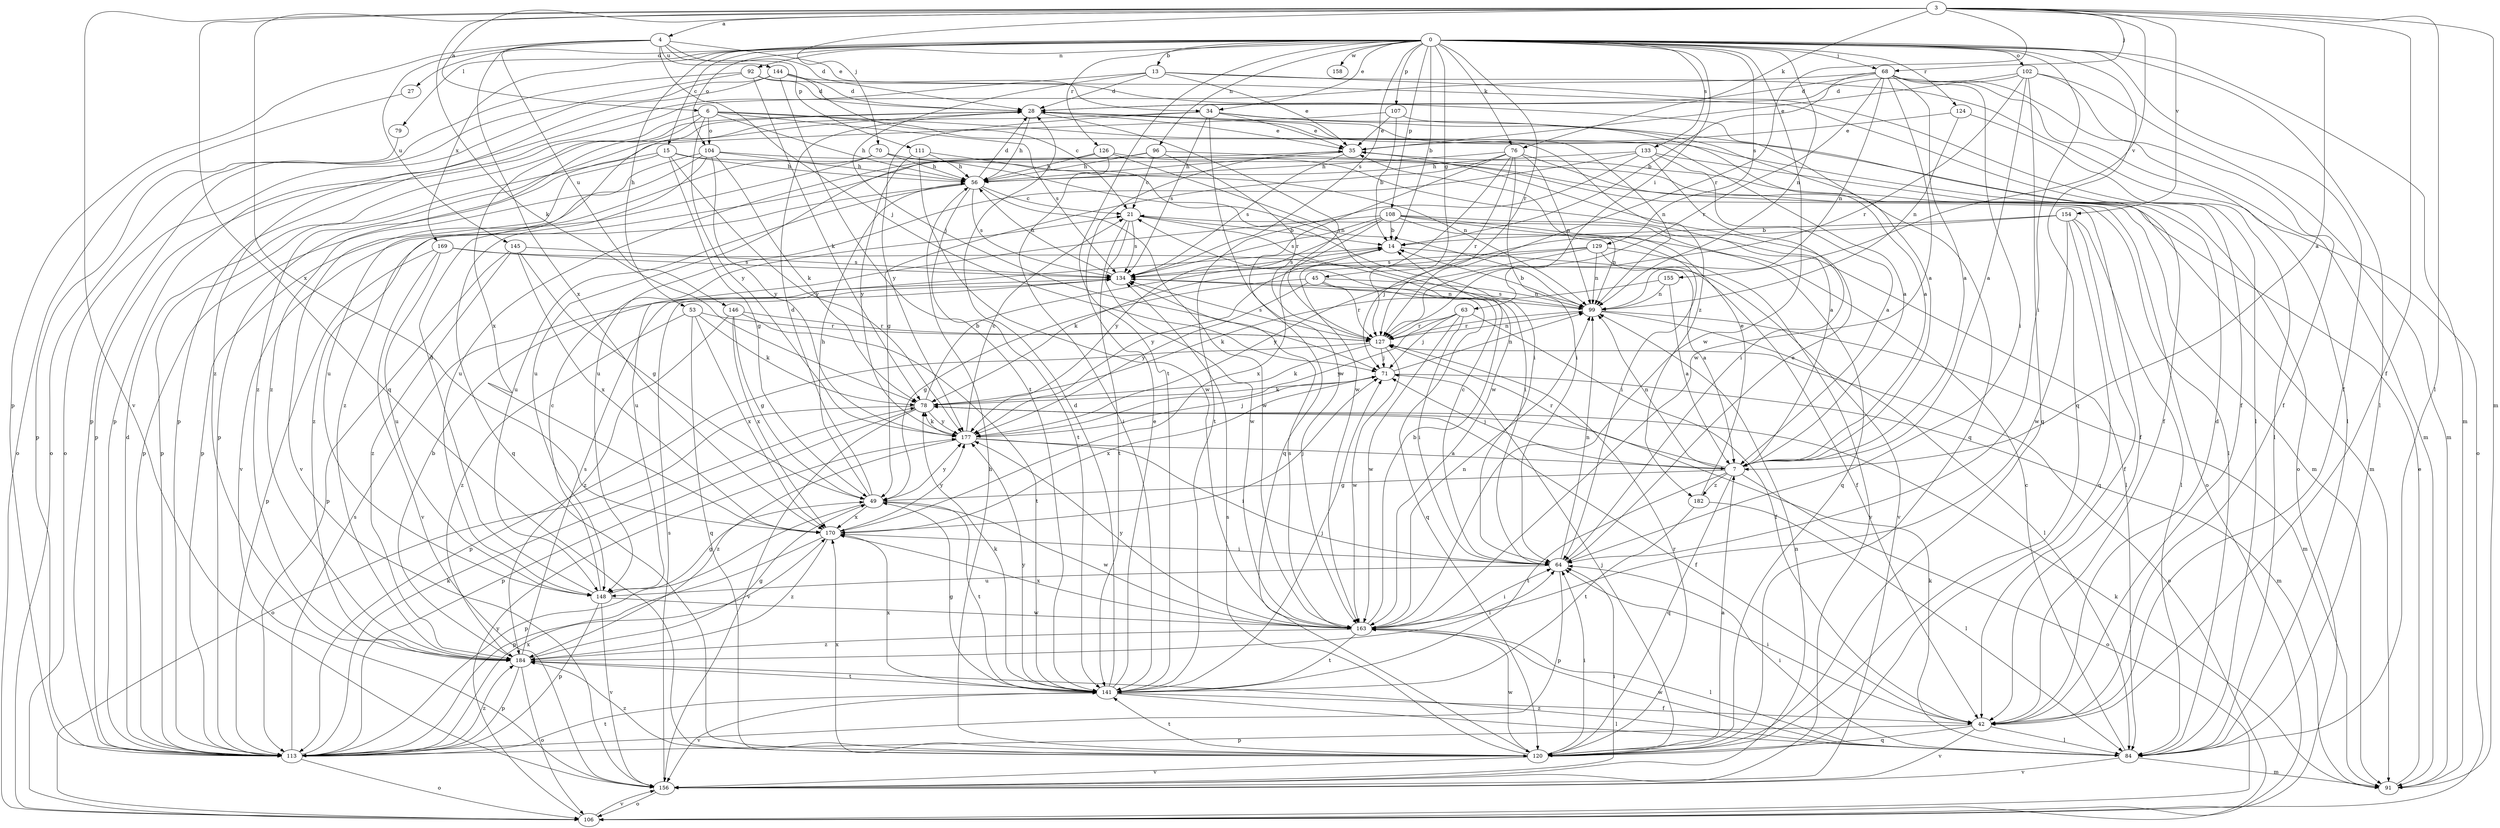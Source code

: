 strict digraph  {
0;
3;
4;
6;
7;
13;
14;
15;
21;
27;
28;
34;
35;
42;
45;
49;
53;
56;
63;
64;
68;
70;
71;
76;
78;
79;
84;
91;
92;
96;
99;
102;
104;
106;
107;
108;
111;
113;
120;
124;
126;
127;
129;
133;
134;
141;
144;
145;
146;
148;
154;
155;
156;
158;
163;
169;
170;
177;
182;
184;
0 -> 13  [label=b];
0 -> 14  [label=b];
0 -> 15  [label=c];
0 -> 27  [label=d];
0 -> 34  [label=e];
0 -> 42  [label=f];
0 -> 45  [label=g];
0 -> 53  [label=h];
0 -> 63  [label=i];
0 -> 64  [label=i];
0 -> 68  [label=j];
0 -> 76  [label=k];
0 -> 79  [label=l];
0 -> 84  [label=l];
0 -> 91  [label=m];
0 -> 92  [label=n];
0 -> 96  [label=n];
0 -> 99  [label=n];
0 -> 102  [label=o];
0 -> 104  [label=o];
0 -> 107  [label=p];
0 -> 108  [label=p];
0 -> 120  [label=q];
0 -> 124  [label=r];
0 -> 126  [label=r];
0 -> 127  [label=r];
0 -> 129  [label=s];
0 -> 133  [label=s];
0 -> 134  [label=s];
0 -> 141  [label=t];
0 -> 158  [label=w];
0 -> 163  [label=w];
0 -> 169  [label=x];
3 -> 4  [label=a];
3 -> 6  [label=a];
3 -> 7  [label=a];
3 -> 42  [label=f];
3 -> 68  [label=j];
3 -> 70  [label=j];
3 -> 76  [label=k];
3 -> 78  [label=k];
3 -> 84  [label=l];
3 -> 91  [label=m];
3 -> 120  [label=q];
3 -> 127  [label=r];
3 -> 154  [label=v];
3 -> 155  [label=v];
3 -> 156  [label=v];
3 -> 170  [label=x];
4 -> 28  [label=d];
4 -> 34  [label=e];
4 -> 71  [label=j];
4 -> 111  [label=p];
4 -> 113  [label=p];
4 -> 144  [label=u];
4 -> 145  [label=u];
4 -> 146  [label=u];
4 -> 170  [label=x];
6 -> 7  [label=a];
6 -> 56  [label=h];
6 -> 104  [label=o];
6 -> 113  [label=p];
6 -> 134  [label=s];
6 -> 170  [label=x];
6 -> 177  [label=y];
6 -> 182  [label=z];
7 -> 49  [label=g];
7 -> 71  [label=j];
7 -> 99  [label=n];
7 -> 106  [label=o];
7 -> 120  [label=q];
7 -> 127  [label=r];
7 -> 141  [label=t];
7 -> 182  [label=z];
13 -> 28  [label=d];
13 -> 35  [label=e];
13 -> 71  [label=j];
13 -> 84  [label=l];
13 -> 106  [label=o];
13 -> 113  [label=p];
14 -> 134  [label=s];
14 -> 156  [label=v];
14 -> 177  [label=y];
15 -> 49  [label=g];
15 -> 56  [label=h];
15 -> 84  [label=l];
15 -> 113  [label=p];
15 -> 156  [label=v];
15 -> 177  [label=y];
21 -> 14  [label=b];
21 -> 64  [label=i];
21 -> 134  [label=s];
21 -> 141  [label=t];
21 -> 163  [label=w];
27 -> 106  [label=o];
28 -> 35  [label=e];
28 -> 56  [label=h];
28 -> 99  [label=n];
28 -> 106  [label=o];
28 -> 127  [label=r];
28 -> 184  [label=z];
34 -> 7  [label=a];
34 -> 35  [label=e];
34 -> 42  [label=f];
34 -> 134  [label=s];
34 -> 163  [label=w];
34 -> 177  [label=y];
34 -> 184  [label=z];
35 -> 56  [label=h];
35 -> 134  [label=s];
35 -> 184  [label=z];
42 -> 28  [label=d];
42 -> 64  [label=i];
42 -> 84  [label=l];
42 -> 113  [label=p];
42 -> 120  [label=q];
42 -> 156  [label=v];
45 -> 49  [label=g];
45 -> 99  [label=n];
45 -> 120  [label=q];
45 -> 127  [label=r];
45 -> 177  [label=y];
49 -> 28  [label=d];
49 -> 56  [label=h];
49 -> 113  [label=p];
49 -> 141  [label=t];
49 -> 163  [label=w];
49 -> 170  [label=x];
49 -> 177  [label=y];
53 -> 78  [label=k];
53 -> 120  [label=q];
53 -> 127  [label=r];
53 -> 170  [label=x];
53 -> 184  [label=z];
56 -> 21  [label=c];
56 -> 28  [label=d];
56 -> 134  [label=s];
56 -> 141  [label=t];
56 -> 148  [label=u];
56 -> 163  [label=w];
56 -> 184  [label=z];
63 -> 42  [label=f];
63 -> 64  [label=i];
63 -> 71  [label=j];
63 -> 127  [label=r];
63 -> 163  [label=w];
63 -> 177  [label=y];
64 -> 21  [label=c];
64 -> 35  [label=e];
64 -> 99  [label=n];
64 -> 113  [label=p];
64 -> 148  [label=u];
68 -> 7  [label=a];
68 -> 14  [label=b];
68 -> 28  [label=d];
68 -> 64  [label=i];
68 -> 84  [label=l];
68 -> 91  [label=m];
68 -> 99  [label=n];
68 -> 113  [label=p];
68 -> 127  [label=r];
68 -> 163  [label=w];
70 -> 56  [label=h];
70 -> 64  [label=i];
70 -> 99  [label=n];
70 -> 113  [label=p];
70 -> 156  [label=v];
71 -> 78  [label=k];
71 -> 91  [label=m];
71 -> 99  [label=n];
71 -> 170  [label=x];
76 -> 49  [label=g];
76 -> 56  [label=h];
76 -> 64  [label=i];
76 -> 99  [label=n];
76 -> 106  [label=o];
76 -> 120  [label=q];
76 -> 127  [label=r];
76 -> 163  [label=w];
78 -> 14  [label=b];
78 -> 42  [label=f];
78 -> 106  [label=o];
78 -> 113  [label=p];
78 -> 156  [label=v];
78 -> 177  [label=y];
79 -> 113  [label=p];
84 -> 21  [label=c];
84 -> 64  [label=i];
84 -> 78  [label=k];
84 -> 91  [label=m];
84 -> 156  [label=v];
84 -> 163  [label=w];
84 -> 184  [label=z];
91 -> 35  [label=e];
91 -> 78  [label=k];
92 -> 7  [label=a];
92 -> 28  [label=d];
92 -> 78  [label=k];
92 -> 106  [label=o];
92 -> 113  [label=p];
96 -> 21  [label=c];
96 -> 56  [label=h];
96 -> 91  [label=m];
96 -> 127  [label=r];
96 -> 148  [label=u];
99 -> 14  [label=b];
99 -> 84  [label=l];
99 -> 91  [label=m];
99 -> 127  [label=r];
99 -> 134  [label=s];
102 -> 7  [label=a];
102 -> 28  [label=d];
102 -> 35  [label=e];
102 -> 42  [label=f];
102 -> 91  [label=m];
102 -> 120  [label=q];
102 -> 127  [label=r];
104 -> 42  [label=f];
104 -> 56  [label=h];
104 -> 78  [label=k];
104 -> 113  [label=p];
104 -> 120  [label=q];
104 -> 148  [label=u];
104 -> 177  [label=y];
106 -> 156  [label=v];
106 -> 177  [label=y];
107 -> 14  [label=b];
107 -> 35  [label=e];
107 -> 113  [label=p];
107 -> 120  [label=q];
108 -> 14  [label=b];
108 -> 64  [label=i];
108 -> 84  [label=l];
108 -> 99  [label=n];
108 -> 120  [label=q];
108 -> 134  [label=s];
108 -> 148  [label=u];
108 -> 170  [label=x];
108 -> 177  [label=y];
111 -> 56  [label=h];
111 -> 99  [label=n];
111 -> 163  [label=w];
111 -> 177  [label=y];
113 -> 28  [label=d];
113 -> 78  [label=k];
113 -> 106  [label=o];
113 -> 134  [label=s];
113 -> 141  [label=t];
113 -> 170  [label=x];
113 -> 184  [label=z];
120 -> 7  [label=a];
120 -> 56  [label=h];
120 -> 64  [label=i];
120 -> 71  [label=j];
120 -> 127  [label=r];
120 -> 134  [label=s];
120 -> 141  [label=t];
120 -> 156  [label=v];
120 -> 163  [label=w];
120 -> 170  [label=x];
120 -> 184  [label=z];
124 -> 35  [label=e];
124 -> 84  [label=l];
124 -> 99  [label=n];
126 -> 7  [label=a];
126 -> 56  [label=h];
126 -> 141  [label=i];
126 -> 148  [label=u];
126 -> 163  [label=w];
127 -> 71  [label=j];
127 -> 78  [label=k];
127 -> 99  [label=n];
127 -> 106  [label=o];
127 -> 113  [label=p];
127 -> 134  [label=s];
127 -> 163  [label=w];
129 -> 42  [label=f];
129 -> 78  [label=k];
129 -> 99  [label=n];
129 -> 134  [label=s];
129 -> 156  [label=v];
129 -> 177  [label=y];
133 -> 7  [label=a];
133 -> 56  [label=h];
133 -> 64  [label=i];
133 -> 91  [label=m];
133 -> 141  [label=t];
133 -> 148  [label=u];
134 -> 56  [label=h];
134 -> 99  [label=n];
141 -> 28  [label=d];
141 -> 35  [label=e];
141 -> 42  [label=f];
141 -> 49  [label=g];
141 -> 71  [label=j];
141 -> 78  [label=k];
141 -> 84  [label=l];
141 -> 156  [label=v];
141 -> 170  [label=x];
141 -> 177  [label=y];
144 -> 21  [label=c];
144 -> 28  [label=d];
144 -> 42  [label=f];
144 -> 106  [label=o];
144 -> 141  [label=t];
144 -> 184  [label=z];
145 -> 49  [label=g];
145 -> 113  [label=p];
145 -> 134  [label=s];
145 -> 170  [label=x];
145 -> 184  [label=z];
146 -> 49  [label=g];
146 -> 127  [label=r];
146 -> 141  [label=t];
146 -> 170  [label=x];
146 -> 184  [label=z];
148 -> 21  [label=c];
148 -> 28  [label=d];
148 -> 49  [label=g];
148 -> 113  [label=p];
148 -> 156  [label=v];
148 -> 163  [label=w];
154 -> 14  [label=b];
154 -> 42  [label=f];
154 -> 71  [label=j];
154 -> 84  [label=l];
154 -> 120  [label=q];
154 -> 163  [label=w];
155 -> 7  [label=a];
155 -> 78  [label=k];
155 -> 99  [label=n];
156 -> 64  [label=i];
156 -> 99  [label=n];
156 -> 106  [label=o];
156 -> 134  [label=s];
163 -> 14  [label=b];
163 -> 64  [label=i];
163 -> 84  [label=l];
163 -> 99  [label=n];
163 -> 134  [label=s];
163 -> 141  [label=t];
163 -> 170  [label=x];
163 -> 177  [label=y];
163 -> 184  [label=z];
169 -> 7  [label=a];
169 -> 113  [label=p];
169 -> 134  [label=s];
169 -> 148  [label=u];
169 -> 156  [label=v];
170 -> 64  [label=i];
170 -> 71  [label=j];
170 -> 113  [label=p];
170 -> 177  [label=y];
170 -> 184  [label=z];
177 -> 7  [label=a];
177 -> 21  [label=c];
177 -> 64  [label=i];
177 -> 71  [label=j];
177 -> 78  [label=k];
177 -> 184  [label=z];
182 -> 35  [label=e];
182 -> 84  [label=l];
182 -> 141  [label=t];
184 -> 14  [label=b];
184 -> 49  [label=g];
184 -> 64  [label=i];
184 -> 106  [label=o];
184 -> 113  [label=p];
184 -> 134  [label=s];
184 -> 141  [label=t];
}
